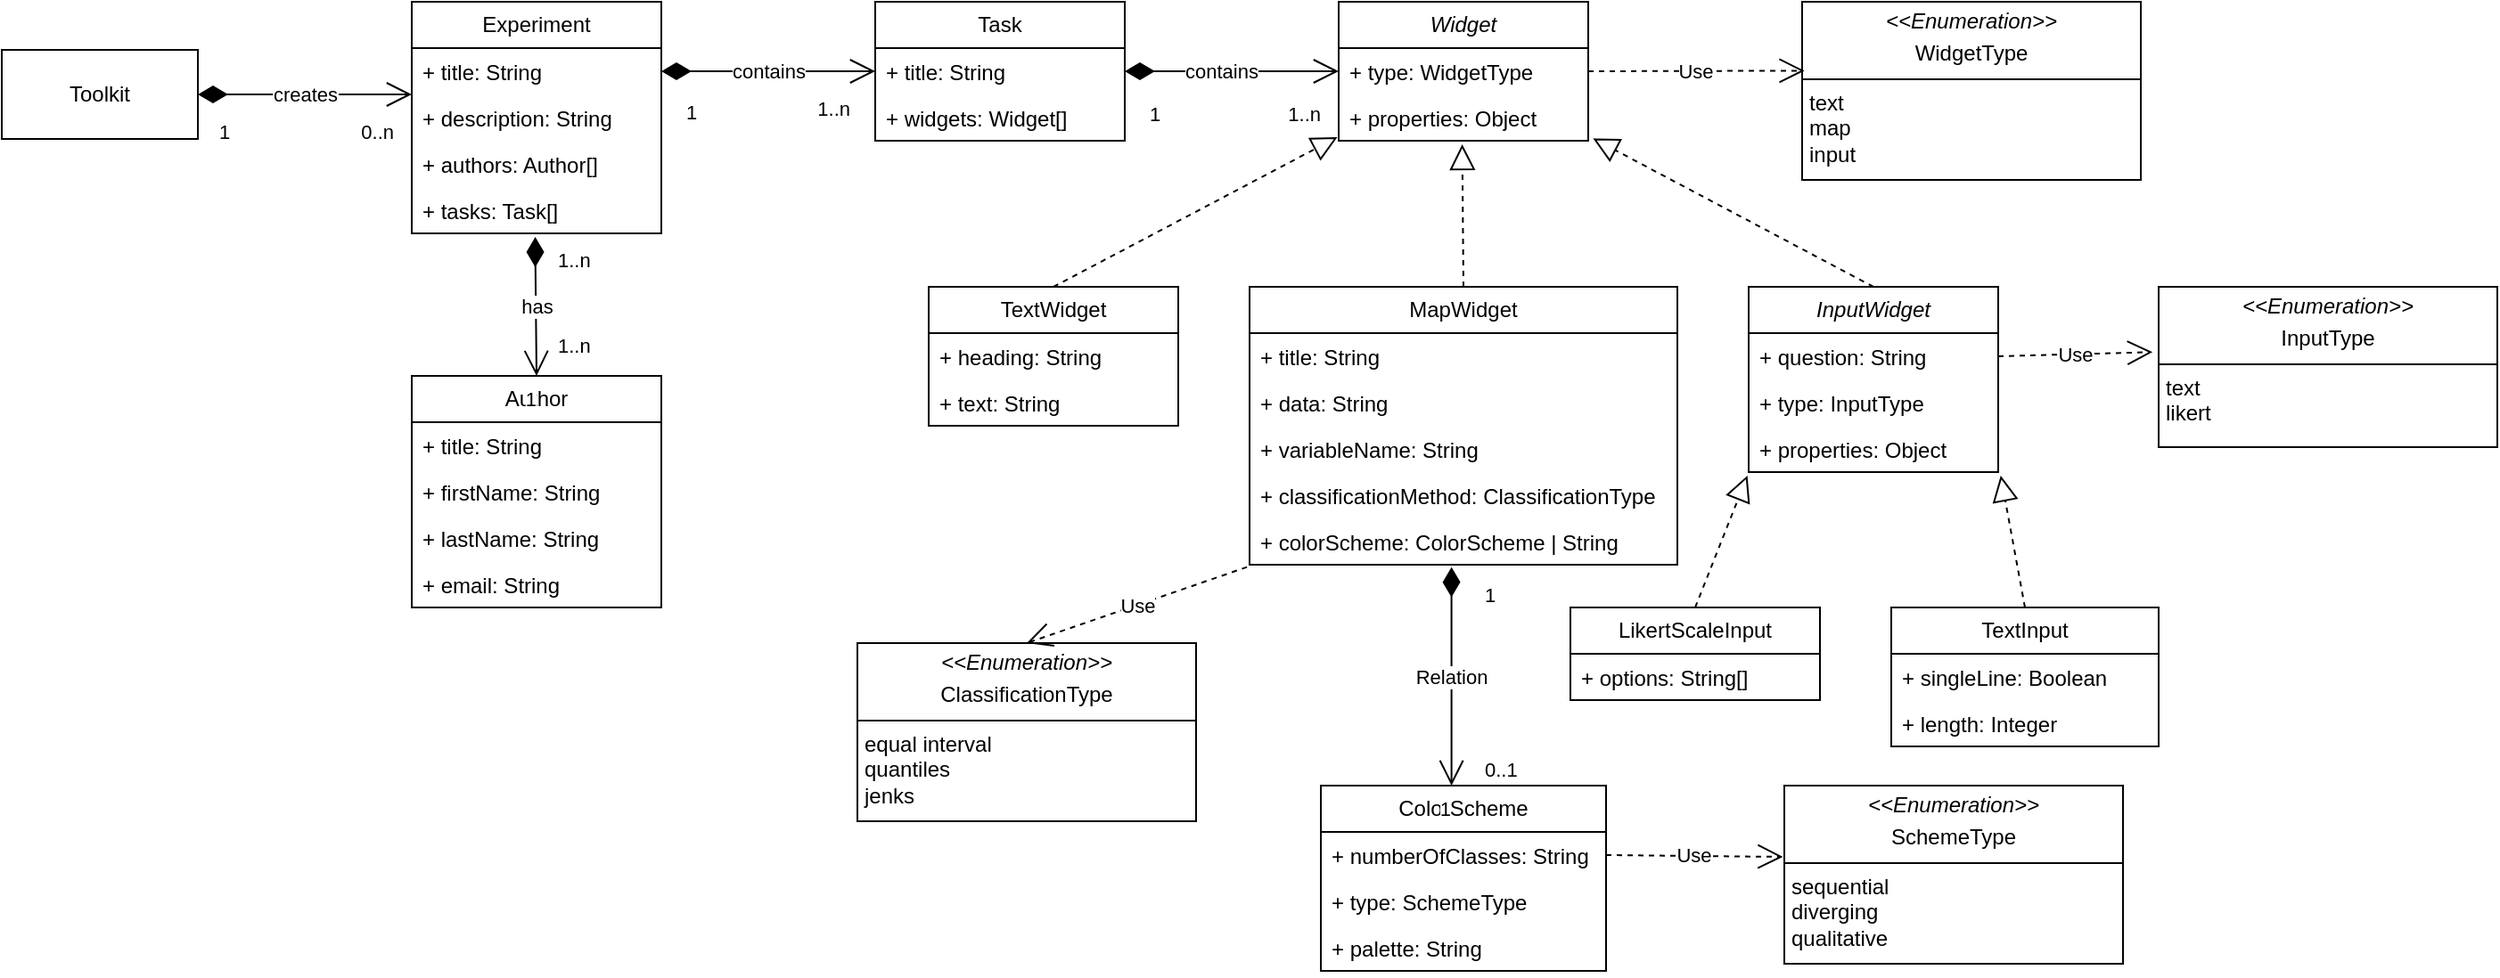 <mxfile version="24.6.3" type="github">
  <diagram name="Seite-1" id="hTrbMKCkUKKpdgVP7ttc">
    <mxGraphModel dx="1134" dy="716" grid="1" gridSize="10" guides="1" tooltips="1" connect="1" arrows="1" fold="1" page="1" pageScale="1" pageWidth="827" pageHeight="1169" math="0" shadow="0">
      <root>
        <mxCell id="0" />
        <mxCell id="1" parent="0" />
        <mxCell id="aJEjpHLFsi_cJQcQf6Nc-1" value="Experiment" style="swimlane;fontStyle=0;childLayout=stackLayout;horizontal=1;startSize=26;fillColor=none;horizontalStack=0;resizeParent=1;resizeParentMax=0;resizeLast=0;collapsible=1;marginBottom=0;whiteSpace=wrap;html=1;" parent="1" vertex="1">
          <mxGeometry x="240" y="40" width="140" height="130" as="geometry" />
        </mxCell>
        <mxCell id="aJEjpHLFsi_cJQcQf6Nc-3" value="+ title: String" style="text;strokeColor=none;fillColor=none;align=left;verticalAlign=top;spacingLeft=4;spacingRight=4;overflow=hidden;rotatable=0;points=[[0,0.5],[1,0.5]];portConstraint=eastwest;whiteSpace=wrap;html=1;" parent="aJEjpHLFsi_cJQcQf6Nc-1" vertex="1">
          <mxGeometry y="26" width="140" height="26" as="geometry" />
        </mxCell>
        <mxCell id="duTGw4LvQdPXdJmLXDdw-10" value="+ description: String" style="text;strokeColor=none;fillColor=none;align=left;verticalAlign=top;spacingLeft=4;spacingRight=4;overflow=hidden;rotatable=0;points=[[0,0.5],[1,0.5]];portConstraint=eastwest;whiteSpace=wrap;html=1;" parent="aJEjpHLFsi_cJQcQf6Nc-1" vertex="1">
          <mxGeometry y="52" width="140" height="26" as="geometry" />
        </mxCell>
        <mxCell id="duTGw4LvQdPXdJmLXDdw-11" value="+ authors: Author[]" style="text;strokeColor=none;fillColor=none;align=left;verticalAlign=top;spacingLeft=4;spacingRight=4;overflow=hidden;rotatable=0;points=[[0,0.5],[1,0.5]];portConstraint=eastwest;whiteSpace=wrap;html=1;" parent="aJEjpHLFsi_cJQcQf6Nc-1" vertex="1">
          <mxGeometry y="78" width="140" height="26" as="geometry" />
        </mxCell>
        <mxCell id="aJEjpHLFsi_cJQcQf6Nc-4" value="+ tasks: Task[]" style="text;strokeColor=none;fillColor=none;align=left;verticalAlign=top;spacingLeft=4;spacingRight=4;overflow=hidden;rotatable=0;points=[[0,0.5],[1,0.5]];portConstraint=eastwest;whiteSpace=wrap;html=1;" parent="aJEjpHLFsi_cJQcQf6Nc-1" vertex="1">
          <mxGeometry y="104" width="140" height="26" as="geometry" />
        </mxCell>
        <mxCell id="aJEjpHLFsi_cJQcQf6Nc-5" value="Task" style="swimlane;fontStyle=0;childLayout=stackLayout;horizontal=1;startSize=26;fillColor=none;horizontalStack=0;resizeParent=1;resizeParentMax=0;resizeLast=0;collapsible=1;marginBottom=0;whiteSpace=wrap;html=1;" parent="1" vertex="1">
          <mxGeometry x="500" y="40" width="140" height="78" as="geometry" />
        </mxCell>
        <mxCell id="aJEjpHLFsi_cJQcQf6Nc-7" value="+ title: String" style="text;strokeColor=none;fillColor=none;align=left;verticalAlign=top;spacingLeft=4;spacingRight=4;overflow=hidden;rotatable=0;points=[[0,0.5],[1,0.5]];portConstraint=eastwest;whiteSpace=wrap;html=1;" parent="aJEjpHLFsi_cJQcQf6Nc-5" vertex="1">
          <mxGeometry y="26" width="140" height="26" as="geometry" />
        </mxCell>
        <mxCell id="aJEjpHLFsi_cJQcQf6Nc-8" value="+ widgets: Widget[]" style="text;strokeColor=none;fillColor=none;align=left;verticalAlign=top;spacingLeft=4;spacingRight=4;overflow=hidden;rotatable=0;points=[[0,0.5],[1,0.5]];portConstraint=eastwest;whiteSpace=wrap;html=1;" parent="aJEjpHLFsi_cJQcQf6Nc-5" vertex="1">
          <mxGeometry y="52" width="140" height="26" as="geometry" />
        </mxCell>
        <mxCell id="aJEjpHLFsi_cJQcQf6Nc-19" value="contains" style="endArrow=open;html=1;endSize=12;startArrow=diamondThin;startSize=14;startFill=1;edgeStyle=orthogonalEdgeStyle;rounded=0;exitX=1;exitY=0.5;exitDx=0;exitDy=0;" parent="1" source="aJEjpHLFsi_cJQcQf6Nc-3" target="aJEjpHLFsi_cJQcQf6Nc-5" edge="1">
          <mxGeometry relative="1" as="geometry">
            <mxPoint x="400" y="92" as="sourcePoint" />
            <mxPoint x="490" y="240" as="targetPoint" />
          </mxGeometry>
        </mxCell>
        <mxCell id="aJEjpHLFsi_cJQcQf6Nc-20" value="1" style="edgeLabel;resizable=0;html=1;align=left;verticalAlign=top;" parent="aJEjpHLFsi_cJQcQf6Nc-19" connectable="0" vertex="1">
          <mxGeometry x="-1" relative="1" as="geometry">
            <mxPoint x="12" y="10" as="offset" />
          </mxGeometry>
        </mxCell>
        <mxCell id="aJEjpHLFsi_cJQcQf6Nc-21" value="1..n" style="edgeLabel;resizable=0;html=1;align=right;verticalAlign=top;" parent="aJEjpHLFsi_cJQcQf6Nc-19" connectable="0" vertex="1">
          <mxGeometry x="1" relative="1" as="geometry">
            <mxPoint x="-14" y="8" as="offset" />
          </mxGeometry>
        </mxCell>
        <mxCell id="aJEjpHLFsi_cJQcQf6Nc-23" value="&lt;i&gt;Widget&lt;/i&gt;" style="swimlane;fontStyle=0;childLayout=stackLayout;horizontal=1;startSize=26;fillColor=none;horizontalStack=0;resizeParent=1;resizeParentMax=0;resizeLast=0;collapsible=1;marginBottom=0;whiteSpace=wrap;html=1;" parent="1" vertex="1">
          <mxGeometry x="760" y="40" width="140" height="78" as="geometry" />
        </mxCell>
        <mxCell id="SgNZFXFqU0z_mkOXl5cz-1" value="+ type: WidgetType&amp;nbsp;" style="text;strokeColor=none;fillColor=none;align=left;verticalAlign=top;spacingLeft=4;spacingRight=4;overflow=hidden;rotatable=0;points=[[0,0.5],[1,0.5]];portConstraint=eastwest;whiteSpace=wrap;html=1;" parent="aJEjpHLFsi_cJQcQf6Nc-23" vertex="1">
          <mxGeometry y="26" width="140" height="26" as="geometry" />
        </mxCell>
        <mxCell id="yYEY-TI2sgDTMhkHwGYD-23" value="+ properties: Object" style="text;strokeColor=none;fillColor=none;align=left;verticalAlign=top;spacingLeft=4;spacingRight=4;overflow=hidden;rotatable=0;points=[[0,0.5],[1,0.5]];portConstraint=eastwest;whiteSpace=wrap;html=1;" parent="aJEjpHLFsi_cJQcQf6Nc-23" vertex="1">
          <mxGeometry y="52" width="140" height="26" as="geometry" />
        </mxCell>
        <mxCell id="aJEjpHLFsi_cJQcQf6Nc-40" value="contains" style="endArrow=open;html=1;endSize=12;startArrow=diamondThin;startSize=14;startFill=1;edgeStyle=orthogonalEdgeStyle;rounded=0;entryX=0;entryY=0.5;entryDx=0;entryDy=0;exitX=1;exitY=0.5;exitDx=0;exitDy=0;" parent="1" source="aJEjpHLFsi_cJQcQf6Nc-7" target="SgNZFXFqU0z_mkOXl5cz-1" edge="1">
          <mxGeometry x="-0.098" relative="1" as="geometry">
            <mxPoint x="681.06" y="146.002" as="sourcePoint" />
            <mxPoint x="630" y="220" as="targetPoint" />
            <Array as="points">
              <mxPoint x="690" y="79" />
              <mxPoint x="690" y="79" />
            </Array>
            <mxPoint as="offset" />
          </mxGeometry>
        </mxCell>
        <mxCell id="aJEjpHLFsi_cJQcQf6Nc-41" value="1" style="edgeLabel;resizable=0;html=1;align=left;verticalAlign=top;" parent="aJEjpHLFsi_cJQcQf6Nc-40" connectable="0" vertex="1">
          <mxGeometry x="-1" relative="1" as="geometry">
            <mxPoint x="12" y="11" as="offset" />
          </mxGeometry>
        </mxCell>
        <mxCell id="aJEjpHLFsi_cJQcQf6Nc-42" value="1..n" style="edgeLabel;resizable=0;html=1;align=right;verticalAlign=top;" parent="aJEjpHLFsi_cJQcQf6Nc-40" connectable="0" vertex="1">
          <mxGeometry x="1" relative="1" as="geometry">
            <mxPoint x="-10" y="11" as="offset" />
          </mxGeometry>
        </mxCell>
        <mxCell id="duTGw4LvQdPXdJmLXDdw-6" value="Toolkit" style="html=1;whiteSpace=wrap;" parent="1" vertex="1">
          <mxGeometry x="10" y="67" width="110" height="50" as="geometry" />
        </mxCell>
        <mxCell id="duTGw4LvQdPXdJmLXDdw-7" value="creates" style="endArrow=open;html=1;endSize=12;startArrow=diamondThin;startSize=14;startFill=1;edgeStyle=orthogonalEdgeStyle;rounded=0;exitX=1;exitY=0.5;exitDx=0;exitDy=0;" parent="1" source="duTGw4LvQdPXdJmLXDdw-6" target="aJEjpHLFsi_cJQcQf6Nc-1" edge="1">
          <mxGeometry relative="1" as="geometry">
            <mxPoint x="270" y="260" as="sourcePoint" />
            <mxPoint x="430" y="260" as="targetPoint" />
            <Array as="points">
              <mxPoint x="220" y="92" />
              <mxPoint x="220" y="92" />
            </Array>
          </mxGeometry>
        </mxCell>
        <mxCell id="duTGw4LvQdPXdJmLXDdw-8" value="1" style="edgeLabel;resizable=0;html=1;align=left;verticalAlign=top;" parent="duTGw4LvQdPXdJmLXDdw-7" connectable="0" vertex="1">
          <mxGeometry x="-1" relative="1" as="geometry">
            <mxPoint x="10" y="8" as="offset" />
          </mxGeometry>
        </mxCell>
        <mxCell id="duTGw4LvQdPXdJmLXDdw-9" value="0..n" style="edgeLabel;resizable=0;html=1;align=right;verticalAlign=top;" parent="duTGw4LvQdPXdJmLXDdw-7" connectable="0" vertex="1">
          <mxGeometry x="1" relative="1" as="geometry">
            <mxPoint x="-10" y="8" as="offset" />
          </mxGeometry>
        </mxCell>
        <mxCell id="SgNZFXFqU0z_mkOXl5cz-5" value="&lt;p style=&quot;margin:0px;margin-top:4px;text-align:center;&quot;&gt;&lt;i&gt;&amp;lt;&amp;lt;Enumeration&amp;gt;&amp;gt;&lt;/i&gt;&lt;br&gt;&lt;/p&gt;&lt;p style=&quot;margin:0px;margin-top:4px;text-align:center;&quot;&gt;WidgetType&lt;/p&gt;&lt;hr size=&quot;1&quot; style=&quot;border-style:solid;&quot;&gt;&lt;p style=&quot;margin:0px;margin-left:4px;&quot;&gt;text&lt;/p&gt;&lt;p style=&quot;margin:0px;margin-left:4px;&quot;&gt;map&lt;/p&gt;&lt;p style=&quot;margin:0px;margin-left:4px;&quot;&gt;input&lt;/p&gt;&lt;p style=&quot;margin:0px;margin-left:4px;&quot;&gt;&lt;br&gt;&lt;/p&gt;" style="verticalAlign=top;align=left;overflow=fill;html=1;whiteSpace=wrap;" parent="1" vertex="1">
          <mxGeometry x="1020" y="40" width="190" height="100" as="geometry" />
        </mxCell>
        <mxCell id="yYEY-TI2sgDTMhkHwGYD-1" value="&lt;p style=&quot;margin:0px;margin-top:4px;text-align:center;&quot;&gt;&lt;i&gt;&amp;lt;&amp;lt;Enumeration&amp;gt;&amp;gt;&lt;/i&gt;&lt;br&gt;&lt;/p&gt;&lt;p style=&quot;margin:0px;margin-top:4px;text-align:center;&quot;&gt;InputType&lt;/p&gt;&lt;hr size=&quot;1&quot; style=&quot;border-style:solid;&quot;&gt;&lt;p style=&quot;margin:0px;margin-left:4px;&quot;&gt;text&lt;/p&gt;&lt;p style=&quot;margin:0px;margin-left:4px;&quot;&gt;likert&lt;/p&gt;&lt;p style=&quot;margin:0px;margin-left:4px;&quot;&gt;&lt;br&gt;&lt;/p&gt;" style="verticalAlign=top;align=left;overflow=fill;html=1;whiteSpace=wrap;" parent="1" vertex="1">
          <mxGeometry x="1220" y="200" width="190" height="90" as="geometry" />
        </mxCell>
        <mxCell id="yYEY-TI2sgDTMhkHwGYD-7" value="TextWidget" style="swimlane;fontStyle=0;childLayout=stackLayout;horizontal=1;startSize=26;fillColor=none;horizontalStack=0;resizeParent=1;resizeParentMax=0;resizeLast=0;collapsible=1;marginBottom=0;whiteSpace=wrap;html=1;" parent="1" vertex="1">
          <mxGeometry x="530" y="200" width="140" height="78" as="geometry" />
        </mxCell>
        <mxCell id="OWlXxVe4LouW6o5lbNtA-1" value="+ heading: String&lt;div&gt;&lt;br&gt;&lt;/div&gt;" style="text;strokeColor=none;fillColor=none;align=left;verticalAlign=top;spacingLeft=4;spacingRight=4;overflow=hidden;rotatable=0;points=[[0,0.5],[1,0.5]];portConstraint=eastwest;whiteSpace=wrap;html=1;" parent="yYEY-TI2sgDTMhkHwGYD-7" vertex="1">
          <mxGeometry y="26" width="140" height="26" as="geometry" />
        </mxCell>
        <mxCell id="yYEY-TI2sgDTMhkHwGYD-10" value="+ text&lt;span style=&quot;background-color: initial;&quot;&gt;: String&lt;/span&gt;" style="text;strokeColor=none;fillColor=none;align=left;verticalAlign=top;spacingLeft=4;spacingRight=4;overflow=hidden;rotatable=0;points=[[0,0.5],[1,0.5]];portConstraint=eastwest;whiteSpace=wrap;html=1;" parent="yYEY-TI2sgDTMhkHwGYD-7" vertex="1">
          <mxGeometry y="52" width="140" height="26" as="geometry" />
        </mxCell>
        <mxCell id="yYEY-TI2sgDTMhkHwGYD-12" value="MapWidget" style="swimlane;fontStyle=0;childLayout=stackLayout;horizontal=1;startSize=26;fillColor=none;horizontalStack=0;resizeParent=1;resizeParentMax=0;resizeLast=0;collapsible=1;marginBottom=0;whiteSpace=wrap;html=1;" parent="1" vertex="1">
          <mxGeometry x="710" y="200" width="240" height="156" as="geometry" />
        </mxCell>
        <mxCell id="yYEY-TI2sgDTMhkHwGYD-14" value="+ title: String" style="text;strokeColor=none;fillColor=none;align=left;verticalAlign=top;spacingLeft=4;spacingRight=4;overflow=hidden;rotatable=0;points=[[0,0.5],[1,0.5]];portConstraint=eastwest;whiteSpace=wrap;html=1;" parent="yYEY-TI2sgDTMhkHwGYD-12" vertex="1">
          <mxGeometry y="26" width="240" height="26" as="geometry" />
        </mxCell>
        <mxCell id="h3OrCYWk1MTncaIAEq_G-1" value="+ data: String" style="text;strokeColor=none;fillColor=none;align=left;verticalAlign=top;spacingLeft=4;spacingRight=4;overflow=hidden;rotatable=0;points=[[0,0.5],[1,0.5]];portConstraint=eastwest;whiteSpace=wrap;html=1;" parent="yYEY-TI2sgDTMhkHwGYD-12" vertex="1">
          <mxGeometry y="52" width="240" height="26" as="geometry" />
        </mxCell>
        <mxCell id="h3OrCYWk1MTncaIAEq_G-2" value="+ variableName: String" style="text;strokeColor=none;fillColor=none;align=left;verticalAlign=top;spacingLeft=4;spacingRight=4;overflow=hidden;rotatable=0;points=[[0,0.5],[1,0.5]];portConstraint=eastwest;whiteSpace=wrap;html=1;" parent="yYEY-TI2sgDTMhkHwGYD-12" vertex="1">
          <mxGeometry y="78" width="240" height="26" as="geometry" />
        </mxCell>
        <mxCell id="h3OrCYWk1MTncaIAEq_G-5" value="+ classificationMethod: ClassificationType&lt;div&gt;&lt;br&gt;&lt;/div&gt;" style="text;strokeColor=none;fillColor=none;align=left;verticalAlign=top;spacingLeft=4;spacingRight=4;overflow=hidden;rotatable=0;points=[[0,0.5],[1,0.5]];portConstraint=eastwest;whiteSpace=wrap;html=1;" parent="yYEY-TI2sgDTMhkHwGYD-12" vertex="1">
          <mxGeometry y="104" width="240" height="26" as="geometry" />
        </mxCell>
        <mxCell id="h3OrCYWk1MTncaIAEq_G-6" value="+ colorScheme: ColorScheme | String" style="text;strokeColor=none;fillColor=none;align=left;verticalAlign=top;spacingLeft=4;spacingRight=4;overflow=hidden;rotatable=0;points=[[0,0.5],[1,0.5]];portConstraint=eastwest;whiteSpace=wrap;html=1;" parent="yYEY-TI2sgDTMhkHwGYD-12" vertex="1">
          <mxGeometry y="130" width="240" height="26" as="geometry" />
        </mxCell>
        <mxCell id="yYEY-TI2sgDTMhkHwGYD-15" value="&lt;i&gt;InputWidget&lt;/i&gt;" style="swimlane;fontStyle=0;childLayout=stackLayout;horizontal=1;startSize=26;fillColor=none;horizontalStack=0;resizeParent=1;resizeParentMax=0;resizeLast=0;collapsible=1;marginBottom=0;whiteSpace=wrap;html=1;" parent="1" vertex="1">
          <mxGeometry x="990" y="200" width="140" height="104" as="geometry" />
        </mxCell>
        <mxCell id="yYEY-TI2sgDTMhkHwGYD-17" value="+ question: String" style="text;strokeColor=none;fillColor=none;align=left;verticalAlign=top;spacingLeft=4;spacingRight=4;overflow=hidden;rotatable=0;points=[[0,0.5],[1,0.5]];portConstraint=eastwest;whiteSpace=wrap;html=1;" parent="yYEY-TI2sgDTMhkHwGYD-15" vertex="1">
          <mxGeometry y="26" width="140" height="26" as="geometry" />
        </mxCell>
        <mxCell id="yYEY-TI2sgDTMhkHwGYD-18" value="+ type: InputType" style="text;strokeColor=none;fillColor=none;align=left;verticalAlign=top;spacingLeft=4;spacingRight=4;overflow=hidden;rotatable=0;points=[[0,0.5],[1,0.5]];portConstraint=eastwest;whiteSpace=wrap;html=1;" parent="yYEY-TI2sgDTMhkHwGYD-15" vertex="1">
          <mxGeometry y="52" width="140" height="26" as="geometry" />
        </mxCell>
        <mxCell id="767e44UfmVsmEup9iVjn-1" value="+ properties: Object&lt;div&gt;&lt;br&gt;&lt;/div&gt;" style="text;strokeColor=none;fillColor=none;align=left;verticalAlign=top;spacingLeft=4;spacingRight=4;overflow=hidden;rotatable=0;points=[[0,0.5],[1,0.5]];portConstraint=eastwest;whiteSpace=wrap;html=1;" parent="yYEY-TI2sgDTMhkHwGYD-15" vertex="1">
          <mxGeometry y="78" width="140" height="26" as="geometry" />
        </mxCell>
        <mxCell id="yYEY-TI2sgDTMhkHwGYD-19" value="" style="endArrow=block;dashed=1;endFill=0;endSize=12;html=1;rounded=0;exitX=0.5;exitY=0;exitDx=0;exitDy=0;entryX=-0.005;entryY=0.923;entryDx=0;entryDy=0;entryPerimeter=0;" parent="1" source="yYEY-TI2sgDTMhkHwGYD-7" target="yYEY-TI2sgDTMhkHwGYD-23" edge="1">
          <mxGeometry width="160" relative="1" as="geometry">
            <mxPoint x="300" y="520" as="sourcePoint" />
            <mxPoint x="460" y="520" as="targetPoint" />
          </mxGeometry>
        </mxCell>
        <mxCell id="yYEY-TI2sgDTMhkHwGYD-20" value="" style="endArrow=block;dashed=1;endFill=0;endSize=12;html=1;rounded=0;entryX=0.495;entryY=1.077;entryDx=0;entryDy=0;entryPerimeter=0;exitX=0.5;exitY=0;exitDx=0;exitDy=0;" parent="1" source="yYEY-TI2sgDTMhkHwGYD-12" target="yYEY-TI2sgDTMhkHwGYD-23" edge="1">
          <mxGeometry width="160" relative="1" as="geometry">
            <mxPoint x="870" y="160" as="sourcePoint" />
            <mxPoint x="490" y="530" as="targetPoint" />
          </mxGeometry>
        </mxCell>
        <mxCell id="yYEY-TI2sgDTMhkHwGYD-21" value="" style="endArrow=block;dashed=1;endFill=0;endSize=12;html=1;rounded=0;exitX=0.5;exitY=0;exitDx=0;exitDy=0;entryX=1.019;entryY=0.949;entryDx=0;entryDy=0;entryPerimeter=0;" parent="1" source="yYEY-TI2sgDTMhkHwGYD-15" target="yYEY-TI2sgDTMhkHwGYD-23" edge="1">
          <mxGeometry width="160" relative="1" as="geometry">
            <mxPoint x="300" y="520" as="sourcePoint" />
            <mxPoint x="460" y="520" as="targetPoint" />
          </mxGeometry>
        </mxCell>
        <mxCell id="yYEY-TI2sgDTMhkHwGYD-24" value="LikertScaleInput" style="swimlane;fontStyle=0;childLayout=stackLayout;horizontal=1;startSize=26;fillColor=none;horizontalStack=0;resizeParent=1;resizeParentMax=0;resizeLast=0;collapsible=1;marginBottom=0;whiteSpace=wrap;html=1;" parent="1" vertex="1">
          <mxGeometry x="890" y="380" width="140" height="52" as="geometry" />
        </mxCell>
        <mxCell id="yYEY-TI2sgDTMhkHwGYD-25" value="+ options: String[]" style="text;strokeColor=none;fillColor=none;align=left;verticalAlign=top;spacingLeft=4;spacingRight=4;overflow=hidden;rotatable=0;points=[[0,0.5],[1,0.5]];portConstraint=eastwest;whiteSpace=wrap;html=1;" parent="yYEY-TI2sgDTMhkHwGYD-24" vertex="1">
          <mxGeometry y="26" width="140" height="26" as="geometry" />
        </mxCell>
        <mxCell id="yYEY-TI2sgDTMhkHwGYD-29" value="" style="endArrow=block;dashed=1;endFill=0;endSize=12;html=1;rounded=0;exitX=0.5;exitY=0;exitDx=0;exitDy=0;entryX=-0.005;entryY=1.077;entryDx=0;entryDy=0;entryPerimeter=0;" parent="1" source="yYEY-TI2sgDTMhkHwGYD-24" target="767e44UfmVsmEup9iVjn-1" edge="1">
          <mxGeometry width="160" relative="1" as="geometry">
            <mxPoint x="410" y="760" as="sourcePoint" />
            <mxPoint x="570" y="760" as="targetPoint" />
          </mxGeometry>
        </mxCell>
        <mxCell id="yYEY-TI2sgDTMhkHwGYD-36" value="TextInput" style="swimlane;fontStyle=0;childLayout=stackLayout;horizontal=1;startSize=26;fillColor=none;horizontalStack=0;resizeParent=1;resizeParentMax=0;resizeLast=0;collapsible=1;marginBottom=0;whiteSpace=wrap;html=1;" parent="1" vertex="1">
          <mxGeometry x="1070" y="380" width="150" height="78" as="geometry" />
        </mxCell>
        <mxCell id="yYEY-TI2sgDTMhkHwGYD-37" value="+ singleLine: Boolean" style="text;strokeColor=none;fillColor=none;align=left;verticalAlign=top;spacingLeft=4;spacingRight=4;overflow=hidden;rotatable=0;points=[[0,0.5],[1,0.5]];portConstraint=eastwest;whiteSpace=wrap;html=1;" parent="yYEY-TI2sgDTMhkHwGYD-36" vertex="1">
          <mxGeometry y="26" width="150" height="26" as="geometry" />
        </mxCell>
        <mxCell id="yYEY-TI2sgDTMhkHwGYD-38" value="+ length: Integer" style="text;strokeColor=none;fillColor=none;align=left;verticalAlign=top;spacingLeft=4;spacingRight=4;overflow=hidden;rotatable=0;points=[[0,0.5],[1,0.5]];portConstraint=eastwest;whiteSpace=wrap;html=1;" parent="yYEY-TI2sgDTMhkHwGYD-36" vertex="1">
          <mxGeometry y="52" width="150" height="26" as="geometry" />
        </mxCell>
        <mxCell id="yYEY-TI2sgDTMhkHwGYD-39" value="" style="endArrow=block;dashed=1;endFill=0;endSize=12;html=1;rounded=0;exitX=0.5;exitY=0;exitDx=0;exitDy=0;entryX=1.01;entryY=1.077;entryDx=0;entryDy=0;entryPerimeter=0;" parent="1" source="yYEY-TI2sgDTMhkHwGYD-36" target="767e44UfmVsmEup9iVjn-1" edge="1">
          <mxGeometry width="160" relative="1" as="geometry">
            <mxPoint x="620" y="650" as="sourcePoint" />
            <mxPoint x="780" y="650" as="targetPoint" />
          </mxGeometry>
        </mxCell>
        <mxCell id="wgkQjem1xLjSyXVZuhPe-2" value="Author" style="swimlane;fontStyle=0;childLayout=stackLayout;horizontal=1;startSize=26;fillColor=none;horizontalStack=0;resizeParent=1;resizeParentMax=0;resizeLast=0;collapsible=1;marginBottom=0;whiteSpace=wrap;html=1;" vertex="1" parent="1">
          <mxGeometry x="240" y="250" width="140" height="130" as="geometry" />
        </mxCell>
        <mxCell id="wgkQjem1xLjSyXVZuhPe-3" value="+ title: String" style="text;strokeColor=none;fillColor=none;align=left;verticalAlign=top;spacingLeft=4;spacingRight=4;overflow=hidden;rotatable=0;points=[[0,0.5],[1,0.5]];portConstraint=eastwest;whiteSpace=wrap;html=1;" vertex="1" parent="wgkQjem1xLjSyXVZuhPe-2">
          <mxGeometry y="26" width="140" height="26" as="geometry" />
        </mxCell>
        <mxCell id="wgkQjem1xLjSyXVZuhPe-4" value="+ firstName: String" style="text;strokeColor=none;fillColor=none;align=left;verticalAlign=top;spacingLeft=4;spacingRight=4;overflow=hidden;rotatable=0;points=[[0,0.5],[1,0.5]];portConstraint=eastwest;whiteSpace=wrap;html=1;" vertex="1" parent="wgkQjem1xLjSyXVZuhPe-2">
          <mxGeometry y="52" width="140" height="26" as="geometry" />
        </mxCell>
        <mxCell id="wgkQjem1xLjSyXVZuhPe-5" value="+ lastName: String" style="text;strokeColor=none;fillColor=none;align=left;verticalAlign=top;spacingLeft=4;spacingRight=4;overflow=hidden;rotatable=0;points=[[0,0.5],[1,0.5]];portConstraint=eastwest;whiteSpace=wrap;html=1;" vertex="1" parent="wgkQjem1xLjSyXVZuhPe-2">
          <mxGeometry y="78" width="140" height="26" as="geometry" />
        </mxCell>
        <mxCell id="wgkQjem1xLjSyXVZuhPe-6" value="+ email: String" style="text;strokeColor=none;fillColor=none;align=left;verticalAlign=top;spacingLeft=4;spacingRight=4;overflow=hidden;rotatable=0;points=[[0,0.5],[1,0.5]];portConstraint=eastwest;whiteSpace=wrap;html=1;" vertex="1" parent="wgkQjem1xLjSyXVZuhPe-2">
          <mxGeometry y="104" width="140" height="26" as="geometry" />
        </mxCell>
        <mxCell id="wgkQjem1xLjSyXVZuhPe-14" value="has" style="endArrow=open;html=1;endSize=12;startArrow=diamondThin;startSize=14;startFill=1;edgeStyle=orthogonalEdgeStyle;rounded=0;entryX=0.5;entryY=0;entryDx=0;entryDy=0;exitX=0.495;exitY=1.077;exitDx=0;exitDy=0;exitPerimeter=0;" edge="1" parent="1" source="aJEjpHLFsi_cJQcQf6Nc-4" target="wgkQjem1xLjSyXVZuhPe-2">
          <mxGeometry relative="1" as="geometry">
            <mxPoint x="230" y="180" as="sourcePoint" />
            <mxPoint x="390" y="180" as="targetPoint" />
            <Array as="points">
              <mxPoint x="309" y="180" />
            </Array>
          </mxGeometry>
        </mxCell>
        <mxCell id="wgkQjem1xLjSyXVZuhPe-15" value="1..n" style="edgeLabel;resizable=0;html=1;align=left;verticalAlign=top;" connectable="0" vertex="1" parent="wgkQjem1xLjSyXVZuhPe-14">
          <mxGeometry x="-1" relative="1" as="geometry">
            <mxPoint x="11" as="offset" />
          </mxGeometry>
        </mxCell>
        <mxCell id="wgkQjem1xLjSyXVZuhPe-16" value="1" style="edgeLabel;resizable=0;html=1;align=right;verticalAlign=top;" connectable="0" vertex="1" parent="wgkQjem1xLjSyXVZuhPe-14">
          <mxGeometry x="1" relative="1" as="geometry" />
        </mxCell>
        <mxCell id="wgkQjem1xLjSyXVZuhPe-17" value="1..n" style="edgeLabel;resizable=0;html=1;align=left;verticalAlign=top;" connectable="0" vertex="1" parent="1">
          <mxGeometry x="320.0" y="220.002" as="geometry" />
        </mxCell>
        <mxCell id="wgkQjem1xLjSyXVZuhPe-19" value="&lt;p style=&quot;margin:0px;margin-top:4px;text-align:center;&quot;&gt;&lt;i&gt;&amp;lt;&amp;lt;Enumeration&amp;gt;&amp;gt;&lt;/i&gt;&lt;br&gt;&lt;/p&gt;&lt;p style=&quot;margin:0px;margin-top:4px;text-align:center;&quot;&gt;ClassificationType&lt;/p&gt;&lt;hr size=&quot;1&quot; style=&quot;border-style:solid;&quot;&gt;&lt;p style=&quot;margin:0px;margin-left:4px;&quot;&gt;&lt;span style=&quot;background-color: initial;&quot;&gt;equal interval&lt;/span&gt;&lt;br&gt;&lt;/p&gt;&lt;p style=&quot;margin:0px;margin-left:4px;&quot;&gt;&lt;span style=&quot;background-color: initial;&quot;&gt;quantiles&lt;/span&gt;&lt;/p&gt;&lt;p style=&quot;margin:0px;margin-left:4px;&quot;&gt;&lt;span style=&quot;background-color: initial;&quot;&gt;jenks&lt;/span&gt;&lt;/p&gt;&lt;p style=&quot;margin:0px;margin-left:4px;&quot;&gt;&lt;br&gt;&lt;/p&gt;" style="verticalAlign=top;align=left;overflow=fill;html=1;whiteSpace=wrap;" vertex="1" parent="1">
          <mxGeometry x="490" y="400" width="190" height="100" as="geometry" />
        </mxCell>
        <mxCell id="wgkQjem1xLjSyXVZuhPe-20" value="Use" style="endArrow=open;endSize=12;dashed=1;html=1;rounded=0;exitX=-0.006;exitY=1.051;exitDx=0;exitDy=0;exitPerimeter=0;entryX=0.5;entryY=0;entryDx=0;entryDy=0;" edge="1" parent="1" source="h3OrCYWk1MTncaIAEq_G-6" target="wgkQjem1xLjSyXVZuhPe-19">
          <mxGeometry width="160" relative="1" as="geometry">
            <mxPoint x="770" y="290" as="sourcePoint" />
            <mxPoint x="930" y="290" as="targetPoint" />
          </mxGeometry>
        </mxCell>
        <mxCell id="wgkQjem1xLjSyXVZuhPe-21" value="Use" style="endArrow=open;endSize=12;dashed=1;html=1;rounded=0;exitX=1;exitY=0.5;exitDx=0;exitDy=0;entryX=0.007;entryY=0.387;entryDx=0;entryDy=0;entryPerimeter=0;" edge="1" parent="1" source="SgNZFXFqU0z_mkOXl5cz-1" target="SgNZFXFqU0z_mkOXl5cz-5">
          <mxGeometry width="160" relative="1" as="geometry">
            <mxPoint x="770" y="290" as="sourcePoint" />
            <mxPoint x="930" y="290" as="targetPoint" />
          </mxGeometry>
        </mxCell>
        <mxCell id="wgkQjem1xLjSyXVZuhPe-22" value="Use" style="endArrow=open;endSize=12;dashed=1;html=1;rounded=0;exitX=1;exitY=0.5;exitDx=0;exitDy=0;entryX=-0.018;entryY=0.407;entryDx=0;entryDy=0;entryPerimeter=0;" edge="1" parent="1" source="yYEY-TI2sgDTMhkHwGYD-17" target="yYEY-TI2sgDTMhkHwGYD-1">
          <mxGeometry width="160" relative="1" as="geometry">
            <mxPoint x="770" y="290" as="sourcePoint" />
            <mxPoint x="930" y="290" as="targetPoint" />
          </mxGeometry>
        </mxCell>
        <mxCell id="wgkQjem1xLjSyXVZuhPe-34" value="&lt;p style=&quot;margin:0px;margin-top:4px;text-align:center;&quot;&gt;&lt;i&gt;&amp;lt;&amp;lt;Enumeration&amp;gt;&amp;gt;&lt;/i&gt;&lt;br&gt;&lt;/p&gt;&lt;p style=&quot;margin:0px;margin-top:4px;text-align:center;&quot;&gt;SchemeType&lt;/p&gt;&lt;hr size=&quot;1&quot; style=&quot;border-style:solid;&quot;&gt;&lt;p style=&quot;margin:0px;margin-left:4px;&quot;&gt;&lt;span style=&quot;background-color: initial;&quot;&gt;sequential&lt;/span&gt;&lt;br&gt;&lt;/p&gt;&lt;p style=&quot;margin:0px;margin-left:4px;&quot;&gt;diverging&lt;/p&gt;&lt;p style=&quot;margin:0px;margin-left:4px;&quot;&gt;qualitative&lt;/p&gt;" style="verticalAlign=top;align=left;overflow=fill;html=1;whiteSpace=wrap;" vertex="1" parent="1">
          <mxGeometry x="1010" y="480" width="190" height="100" as="geometry" />
        </mxCell>
        <mxCell id="wgkQjem1xLjSyXVZuhPe-35" value="Use" style="endArrow=open;endSize=12;dashed=1;html=1;rounded=0;exitX=1;exitY=0.5;exitDx=0;exitDy=0;entryX=-0.004;entryY=0.4;entryDx=0;entryDy=0;entryPerimeter=0;" edge="1" parent="1" source="wgkQjem1xLjSyXVZuhPe-37" target="wgkQjem1xLjSyXVZuhPe-34">
          <mxGeometry width="160" relative="1" as="geometry">
            <mxPoint x="930" y="516.63" as="sourcePoint" />
            <mxPoint x="950" y="390" as="targetPoint" />
          </mxGeometry>
        </mxCell>
        <mxCell id="wgkQjem1xLjSyXVZuhPe-36" value="ColorScheme" style="swimlane;fontStyle=0;childLayout=stackLayout;horizontal=1;startSize=26;fillColor=none;horizontalStack=0;resizeParent=1;resizeParentMax=0;resizeLast=0;collapsible=1;marginBottom=0;whiteSpace=wrap;html=1;" vertex="1" parent="1">
          <mxGeometry x="750" y="480" width="160" height="104" as="geometry" />
        </mxCell>
        <mxCell id="wgkQjem1xLjSyXVZuhPe-37" value="+ numberOfClasses: String" style="text;strokeColor=none;fillColor=none;align=left;verticalAlign=top;spacingLeft=4;spacingRight=4;overflow=hidden;rotatable=0;points=[[0,0.5],[1,0.5]];portConstraint=eastwest;whiteSpace=wrap;html=1;" vertex="1" parent="wgkQjem1xLjSyXVZuhPe-36">
          <mxGeometry y="26" width="160" height="26" as="geometry" />
        </mxCell>
        <mxCell id="wgkQjem1xLjSyXVZuhPe-38" value="+ type: SchemeType" style="text;strokeColor=none;fillColor=none;align=left;verticalAlign=top;spacingLeft=4;spacingRight=4;overflow=hidden;rotatable=0;points=[[0,0.5],[1,0.5]];portConstraint=eastwest;whiteSpace=wrap;html=1;" vertex="1" parent="wgkQjem1xLjSyXVZuhPe-36">
          <mxGeometry y="52" width="160" height="26" as="geometry" />
        </mxCell>
        <mxCell id="wgkQjem1xLjSyXVZuhPe-39" value="+ palette: String" style="text;strokeColor=none;fillColor=none;align=left;verticalAlign=top;spacingLeft=4;spacingRight=4;overflow=hidden;rotatable=0;points=[[0,0.5],[1,0.5]];portConstraint=eastwest;whiteSpace=wrap;html=1;" vertex="1" parent="wgkQjem1xLjSyXVZuhPe-36">
          <mxGeometry y="78" width="160" height="26" as="geometry" />
        </mxCell>
        <mxCell id="wgkQjem1xLjSyXVZuhPe-47" value="Relation" style="endArrow=open;html=1;endSize=12;startArrow=diamondThin;startSize=14;startFill=1;edgeStyle=orthogonalEdgeStyle;rounded=0;exitX=0.472;exitY=1.051;exitDx=0;exitDy=0;exitPerimeter=0;" edge="1" parent="1" source="h3OrCYWk1MTncaIAEq_G-6" target="wgkQjem1xLjSyXVZuhPe-36">
          <mxGeometry relative="1" as="geometry">
            <mxPoint x="810" y="390" as="sourcePoint" />
            <mxPoint x="860" y="450" as="targetPoint" />
            <Array as="points">
              <mxPoint x="823" y="430" />
              <mxPoint x="823" y="430" />
            </Array>
          </mxGeometry>
        </mxCell>
        <mxCell id="wgkQjem1xLjSyXVZuhPe-48" value="1" style="edgeLabel;resizable=0;html=1;align=left;verticalAlign=top;" connectable="0" vertex="1" parent="wgkQjem1xLjSyXVZuhPe-47">
          <mxGeometry x="-1" relative="1" as="geometry">
            <mxPoint x="17" y="3" as="offset" />
          </mxGeometry>
        </mxCell>
        <mxCell id="wgkQjem1xLjSyXVZuhPe-49" value="1" style="edgeLabel;resizable=0;html=1;align=right;verticalAlign=top;" connectable="0" vertex="1" parent="wgkQjem1xLjSyXVZuhPe-47">
          <mxGeometry x="1" relative="1" as="geometry" />
        </mxCell>
        <mxCell id="wgkQjem1xLjSyXVZuhPe-50" value="0..1" style="edgeLabel;resizable=0;html=1;align=left;verticalAlign=top;" connectable="0" vertex="1" parent="1">
          <mxGeometry x="840" y="457.996" as="geometry" />
        </mxCell>
      </root>
    </mxGraphModel>
  </diagram>
</mxfile>
